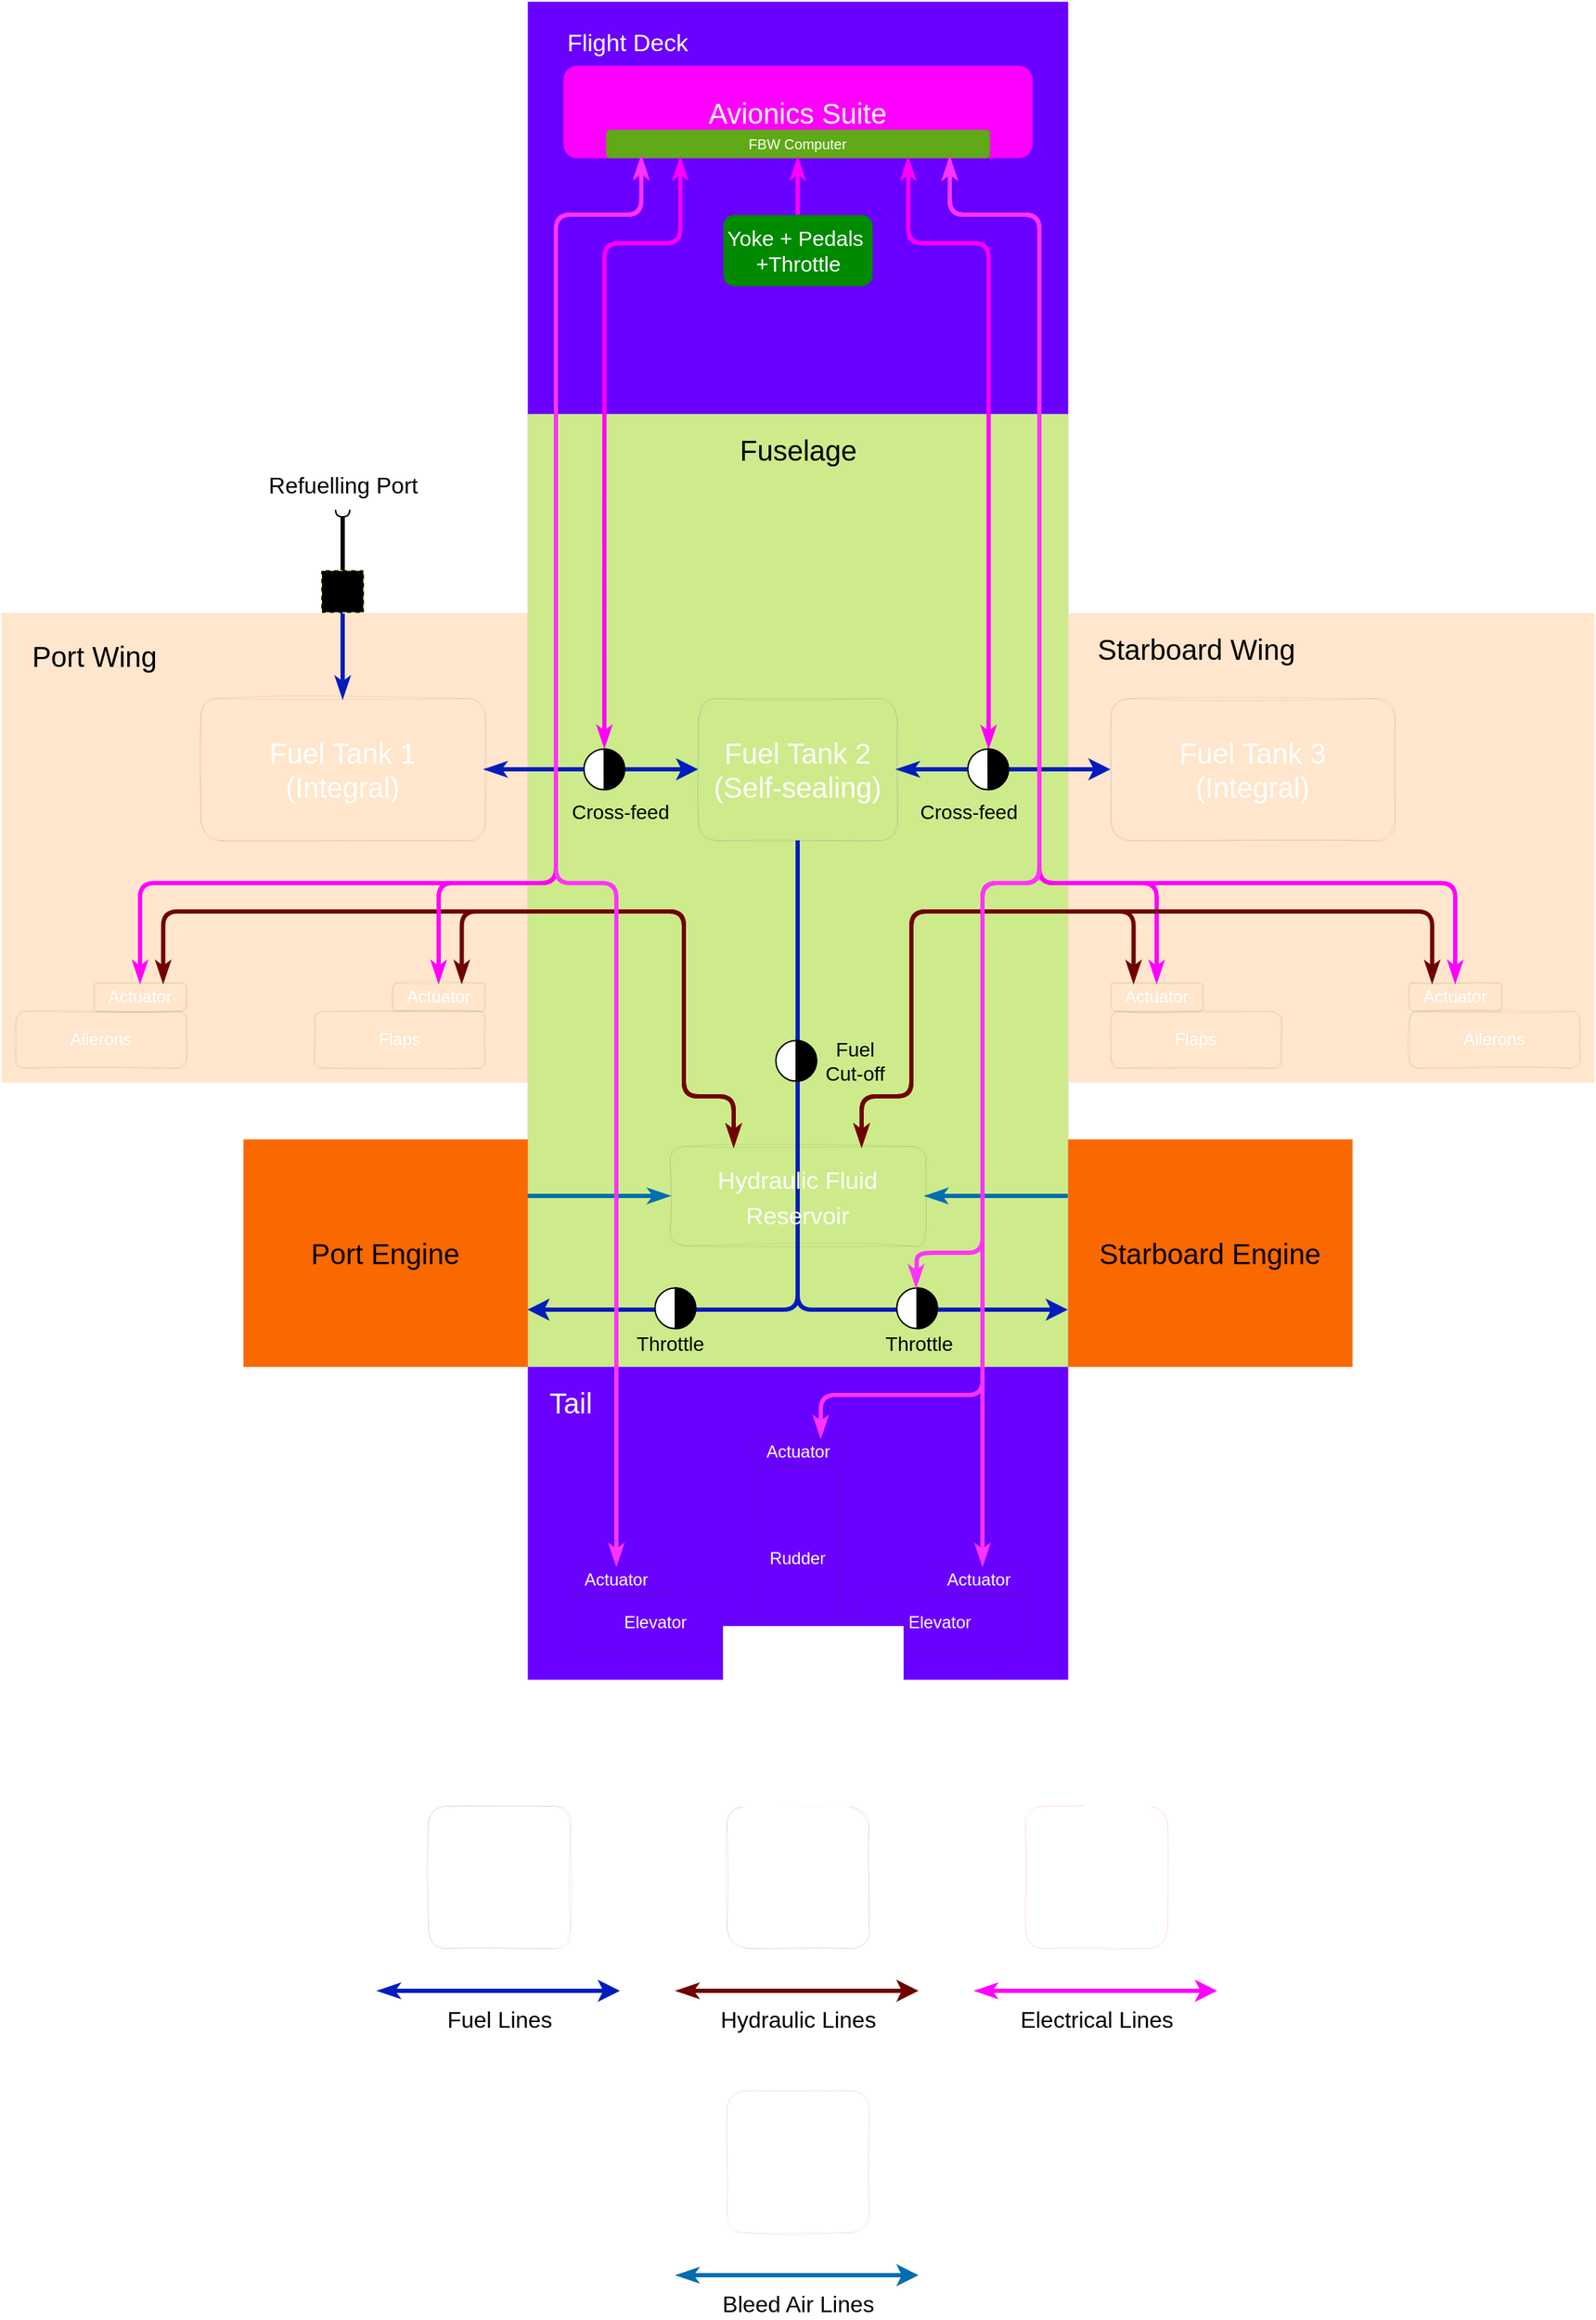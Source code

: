 <mxfile version="15.7.4" type="device"><diagram id="FfK5qRKSxhjQUm6GkQd4" name="Page-1"><mxGraphModel dx="1185" dy="672" grid="1" gridSize="10" guides="1" tooltips="1" connect="1" arrows="1" fold="1" page="1" pageScale="1" pageWidth="3300" pageHeight="2339" background="#FFFFFF" math="0" shadow="0"><root><mxCell id="0"/><mxCell id="1" parent="0"/><mxCell id="35" value="" style="rounded=0;whiteSpace=wrap;html=1;fillColor=#6a00ff;dashed=1;strokeWidth=0.01;sketch=0;strokeColor=#3700CC;fontColor=#ffffff;" parent="1" vertex="1"><mxGeometry x="1580" y="330" width="380" height="290" as="geometry"/></mxCell><mxCell id="70" value="Avionics Suite" style="rounded=1;whiteSpace=wrap;html=1;fontColor=#FFFFFF;sketch=0;fillColor=#FF00FF;strokeColor=#FF00FF;strokeWidth=0;fontSize=20;" parent="1" vertex="1"><mxGeometry x="1605" y="375" width="330" height="65" as="geometry"/></mxCell><mxCell id="85" value="FBW Computer" style="rounded=1;whiteSpace=wrap;html=1;glass=0;sketch=0;fontSize=10;strokeColor=#2D7600;strokeWidth=0;fillColor=#60a917;fontColor=#ffffff;fillStyle=hachure;" parent="1" vertex="1"><mxGeometry x="1635" y="420" width="270" height="20" as="geometry"/></mxCell><mxCell id="19" value="" style="rounded=0;whiteSpace=wrap;html=1;fillColor=#ffe6cc;dashed=1;strokeWidth=0.01;glass=0;sketch=0;strokeColor=#d79b00;fillStyle=hachure;" parent="1" vertex="1"><mxGeometry x="1210" y="760" width="370" height="330" as="geometry"/></mxCell><mxCell id="58" style="edgeStyle=orthogonalEdgeStyle;rounded=1;orthogonalLoop=1;jettySize=auto;html=1;entryX=0.5;entryY=0;entryDx=0;entryDy=0;fontSize=16;startArrow=none;startFill=0;endArrow=classicThin;endFill=1;strokeWidth=3;fillColor=#0050ef;strokeColor=#001DBC;" parent="1" source="55" target="2" edge="1"><mxGeometry relative="1" as="geometry"/></mxCell><mxCell id="55" value="" style="html=1;rounded=0;glass=0;dashed=1;sketch=0;fontSize=16;strokeColor=#FFFF99;strokeWidth=1;fillColor=#000000;direction=south;" parent="1" vertex="1"><mxGeometry x="1435" y="730" width="30" height="30" as="geometry"/></mxCell><mxCell id="22" value="" style="rounded=0;whiteSpace=wrap;html=1;fillColor=#cdeb8b;strokeColor=#36393d;dashed=1;strokeWidth=0;sketch=0;" parent="1" vertex="1"><mxGeometry x="1580" y="620" width="380" height="670" as="geometry"/></mxCell><mxCell id="45" value="" style="rounded=0;whiteSpace=wrap;html=1;fillColor=#ffe6cc;dashed=1;strokeWidth=0.01;glass=0;sketch=0;strokeColor=#d79b00;" parent="1" vertex="1"><mxGeometry x="1960" y="760" width="370" height="330" as="geometry"/></mxCell><mxCell id="43" value="" style="rounded=0;whiteSpace=wrap;html=1;fillColor=#6a00ff;dashed=1;strokeWidth=0.01;sketch=0;strokeColor=#3700CC;fillStyle=solid;fontColor=#ffffff;" parent="1" vertex="1"><mxGeometry x="1580" y="1290" width="380" height="220" as="geometry"/></mxCell><mxCell id="13" style="edgeStyle=orthogonalEdgeStyle;rounded=0;orthogonalLoop=1;jettySize=auto;html=1;entryX=0;entryY=0.5;entryDx=0;entryDy=0;startArrow=classicThin;startFill=1;strokeWidth=3;fillColor=#0050ef;strokeColor=#001DBC;" parent="1" source="2" target="3" edge="1"><mxGeometry relative="1" as="geometry"/></mxCell><mxCell id="2" value="Fuel Tank 1&lt;br style=&quot;font-size: 20px;&quot;&gt;(Integral)" style="rounded=1;whiteSpace=wrap;html=1;fillColor=#0050ef;strokeColor=#001DBC;fontColor=#FFFFFF;sketch=1;fontSize=20;strokeWidth=0.01;" parent="1" vertex="1"><mxGeometry x="1350" y="820" width="200" height="100" as="geometry"/></mxCell><mxCell id="16" style="edgeStyle=orthogonalEdgeStyle;rounded=0;orthogonalLoop=1;jettySize=auto;html=1;entryX=0;entryY=0.5;entryDx=0;entryDy=0;startArrow=classicThin;startFill=1;strokeWidth=3;fillColor=#0050ef;strokeColor=#001DBC;" parent="1" source="3" target="4" edge="1"><mxGeometry relative="1" as="geometry"/></mxCell><mxCell id="50" style="edgeStyle=orthogonalEdgeStyle;orthogonalLoop=1;jettySize=auto;html=1;entryX=1;entryY=0.75;entryDx=0;entryDy=0;fontSize=16;startArrow=none;startFill=0;strokeWidth=3;fillColor=#0050ef;strokeColor=#001DBC;rounded=1;" parent="1" source="3" target="46" edge="1"><mxGeometry relative="1" as="geometry"><Array as="points"><mxPoint x="1770" y="1250"/></Array></mxGeometry></mxCell><mxCell id="51" style="edgeStyle=orthogonalEdgeStyle;rounded=1;orthogonalLoop=1;jettySize=auto;html=1;entryX=0;entryY=0.75;entryDx=0;entryDy=0;fontSize=16;startArrow=none;startFill=0;strokeWidth=3;fillColor=#0050ef;strokeColor=#001DBC;" parent="1" source="3" target="47" edge="1"><mxGeometry relative="1" as="geometry"><Array as="points"><mxPoint x="1770" y="1250"/></Array></mxGeometry></mxCell><mxCell id="3" value="Fuel Tank 2&lt;br style=&quot;font-size: 20px;&quot;&gt;(Self-sealing)" style="rounded=1;whiteSpace=wrap;html=1;fillColor=#0050ef;strokeColor=#001DBC;fontColor=#FFFFFF;sketch=1;fontSize=20;strokeWidth=0.01;" parent="1" vertex="1"><mxGeometry x="1700" y="820" width="140" height="100" as="geometry"/></mxCell><mxCell id="4" value="Fuel Tank 3&lt;br style=&quot;font-size: 20px;&quot;&gt;(Integral)" style="rounded=1;whiteSpace=wrap;html=1;fillColor=#0050ef;strokeColor=#001DBC;fontColor=#FFFFFF;sketch=1;fontSize=20;strokeWidth=0.01;" parent="1" vertex="1"><mxGeometry x="1990" y="820" width="200" height="100" as="geometry"/></mxCell><mxCell id="7" value="Cross-feed" style="text;html=1;align=center;verticalAlign=middle;resizable=0;points=[];autosize=1;strokeColor=none;fontSize=14;" parent="1" vertex="1"><mxGeometry x="1605" y="890" width="80" height="20" as="geometry"/></mxCell><mxCell id="12" value="" style="shape=mxgraph.pid.fittings.self-operating_release_valve;html=1;pointerEvents=1;align=center;verticalLabelPosition=bottom;verticalAlign=top;dashed=0;rotation=-45;" parent="1" vertex="1"><mxGeometry x="1620" y="855" width="30" height="30" as="geometry"/></mxCell><mxCell id="82" style="edgeStyle=orthogonalEdgeStyle;rounded=1;orthogonalLoop=1;jettySize=auto;html=1;fontSize=12;startArrow=classicThin;startFill=1;endArrow=classicThin;endFill=1;strokeWidth=3;fillColor=#d80073;exitX=0.843;exitY=0.124;exitDx=0;exitDy=0;exitPerimeter=0;entryX=0.788;entryY=1.007;entryDx=0;entryDy=0;strokeColor=#FF00FF;entryPerimeter=0;" parent="1" source="15" target="85" edge="1"><mxGeometry relative="1" as="geometry"><mxPoint x="1830" y="440" as="targetPoint"/><Array as="points"><mxPoint x="1904" y="500"/><mxPoint x="1848" y="500"/></Array></mxGeometry></mxCell><mxCell id="15" value="" style="shape=mxgraph.pid.fittings.self-operating_release_valve;html=1;pointerEvents=1;align=center;verticalLabelPosition=bottom;verticalAlign=top;dashed=0;rotation=-45;" parent="1" vertex="1"><mxGeometry x="1890" y="855" width="30" height="30" as="geometry"/></mxCell><mxCell id="25" value="Port Wing" style="text;html=1;align=center;verticalAlign=middle;resizable=0;points=[];autosize=1;strokeColor=none;fontSize=20;" parent="1" vertex="1"><mxGeometry x="1225" y="775" width="100" height="30" as="geometry"/></mxCell><mxCell id="26" value="Starboard Wing" style="text;html=1;align=center;verticalAlign=middle;resizable=0;points=[];autosize=1;strokeColor=none;fontSize=20;" parent="1" vertex="1"><mxGeometry x="1975" y="770" width="150" height="30" as="geometry"/></mxCell><mxCell id="28" style="edgeStyle=orthogonalEdgeStyle;rounded=0;orthogonalLoop=1;jettySize=auto;html=1;entryX=0;entryY=0.5;entryDx=0;entryDy=0;startArrow=classicThin;startFill=1;strokeWidth=3;fillColor=#0050ef;strokeColor=#001DBC;" parent="1" edge="1"><mxGeometry relative="1" as="geometry"><mxPoint x="1475" y="1729" as="sourcePoint"/><mxPoint x="1645" y="1729" as="targetPoint"/></mxGeometry></mxCell><mxCell id="29" value="Fuel Lines" style="text;html=1;align=center;verticalAlign=middle;resizable=0;points=[];autosize=1;strokeColor=none;fontSize=16;" parent="1" vertex="1"><mxGeometry x="1515" y="1739" width="90" height="20" as="geometry"/></mxCell><mxCell id="31" style="edgeStyle=orthogonalEdgeStyle;rounded=0;orthogonalLoop=1;jettySize=auto;html=1;entryX=0;entryY=0.5;entryDx=0;entryDy=0;startArrow=classicThin;startFill=1;strokeWidth=3;fillColor=#a20025;strokeColor=#6F0000;" parent="1" edge="1"><mxGeometry relative="1" as="geometry"><mxPoint x="1685" y="1729" as="sourcePoint"/><mxPoint x="1855" y="1729" as="targetPoint"/></mxGeometry></mxCell><mxCell id="32" value="Hydraulic Lines" style="text;html=1;align=center;verticalAlign=middle;resizable=0;points=[];autosize=1;strokeColor=none;fontSize=16;" parent="1" vertex="1"><mxGeometry x="1705" y="1739" width="130" height="20" as="geometry"/></mxCell><mxCell id="33" style="edgeStyle=orthogonalEdgeStyle;rounded=0;orthogonalLoop=1;jettySize=auto;html=1;entryX=0;entryY=0.5;entryDx=0;entryDy=0;startArrow=classicThin;startFill=1;strokeWidth=3;fillColor=#d80073;strokeColor=#FF00FF;" parent="1" edge="1"><mxGeometry relative="1" as="geometry"><mxPoint x="1895" y="1729" as="sourcePoint"/><mxPoint x="2065" y="1729" as="targetPoint"/></mxGeometry></mxCell><mxCell id="34" value="Electrical Lines" style="text;html=1;align=center;verticalAlign=middle;resizable=0;points=[];autosize=1;strokeColor=none;fontSize=16;" parent="1" vertex="1"><mxGeometry x="1920" y="1739" width="120" height="20" as="geometry"/></mxCell><mxCell id="36" value="Flight Deck" style="text;html=1;align=center;verticalAlign=middle;resizable=0;points=[];autosize=1;strokeColor=none;fontSize=17;fontColor=#FFFFFF;" parent="1" vertex="1"><mxGeometry x="1600" y="345" width="100" height="30" as="geometry"/></mxCell><mxCell id="37" value="Fuel Subsystem Component" style="rounded=1;whiteSpace=wrap;html=1;fillColor=#0050ef;strokeColor=#001DBC;fontColor=#ffffff;sketch=1;strokeWidth=0;" parent="1" vertex="1"><mxGeometry x="1510" y="1599" width="100" height="100" as="geometry"/></mxCell><mxCell id="38" value="Hydraulic Subsystem Component" style="rounded=1;whiteSpace=wrap;html=1;fillColor=#a20025;fontColor=#ffffff;strokeColor=#6F0000;sketch=1;strokeWidth=0;" parent="1" vertex="1"><mxGeometry x="1720" y="1599" width="100" height="100" as="geometry"/></mxCell><mxCell id="39" value="Avionics + Control Component" style="rounded=1;whiteSpace=wrap;html=1;fontColor=#ffffff;sketch=1;fillColor=#FF00FF;strokeColor=#FF00FF;strokeWidth=0;" parent="1" vertex="1"><mxGeometry x="1930" y="1599" width="100" height="100" as="geometry"/></mxCell><mxCell id="40" style="edgeStyle=orthogonalEdgeStyle;rounded=0;orthogonalLoop=1;jettySize=auto;html=1;entryX=0;entryY=0.5;entryDx=0;entryDy=0;startArrow=classicThin;startFill=1;strokeWidth=3;fillColor=#1ba1e2;strokeColor=#006EAF;" parent="1" edge="1"><mxGeometry relative="1" as="geometry"><mxPoint x="1685" y="1929" as="sourcePoint"/><mxPoint x="1855" y="1929" as="targetPoint"/></mxGeometry></mxCell><mxCell id="41" value="Bleed Air Lines" style="text;html=1;align=center;verticalAlign=middle;resizable=0;points=[];autosize=1;strokeColor=none;fontSize=16;" parent="1" vertex="1"><mxGeometry x="1710" y="1939" width="120" height="20" as="geometry"/></mxCell><mxCell id="42" value="Pneumatic Subsystem Component" style="rounded=1;whiteSpace=wrap;html=1;fillColor=#1ba1e2;fontColor=#ffffff;strokeColor=#006EAF;sketch=1;strokeWidth=0;" parent="1" vertex="1"><mxGeometry x="1720" y="1799" width="100" height="100" as="geometry"/></mxCell><mxCell id="44" value="Tail" style="text;html=1;align=center;verticalAlign=middle;resizable=0;points=[];autosize=1;strokeColor=none;fontSize=20;fontColor=#FFFFFF;" parent="1" vertex="1"><mxGeometry x="1585" y="1300" width="50" height="30" as="geometry"/></mxCell><mxCell id="84" style="edgeStyle=orthogonalEdgeStyle;rounded=1;orthogonalLoop=1;jettySize=auto;html=1;entryX=0;entryY=0.5;entryDx=0;entryDy=0;fontSize=12;startArrow=none;startFill=0;endArrow=classicThin;endFill=1;strokeWidth=3;fillColor=#1ba1e2;strokeColor=#006EAF;exitX=1;exitY=0.25;exitDx=0;exitDy=0;" parent="1" source="46" target="80" edge="1"><mxGeometry relative="1" as="geometry"/></mxCell><mxCell id="46" value="&lt;span style=&quot;font-size: 20px&quot;&gt;Port Engine&lt;/span&gt;" style="rounded=0;whiteSpace=wrap;html=1;dashed=1;strokeWidth=0.01;glass=0;sketch=0;fontColor=#000000;strokeColor=#C73500;fillStyle=auto;fillColor=#fa6800;" parent="1" vertex="1"><mxGeometry x="1380" y="1130" width="200" height="160" as="geometry"/></mxCell><mxCell id="47" value="&lt;font style=&quot;font-size: 20px&quot;&gt;Starboard Engine&lt;/font&gt;" style="rounded=0;whiteSpace=wrap;html=1;fillColor=#fa6800;dashed=1;strokeWidth=0.01;glass=0;sketch=0;strokeColor=#C73500;fontColor=#000000;" parent="1" vertex="1"><mxGeometry x="1960" y="1130" width="200" height="160" as="geometry"/></mxCell><mxCell id="52" value="" style="shape=mxgraph.pid.fittings.self-operating_release_valve;html=1;pointerEvents=1;align=center;verticalLabelPosition=bottom;verticalAlign=top;dashed=0;rotation=-45;" parent="1" vertex="1"><mxGeometry x="1755" y="1060" width="30" height="30" as="geometry"/></mxCell><mxCell id="54" value="Fuel&lt;br style=&quot;font-size: 14px;&quot;&gt;Cut-off" style="text;html=1;align=center;verticalAlign=middle;resizable=0;points=[];autosize=1;strokeColor=none;fontSize=14;" parent="1" vertex="1"><mxGeometry x="1780" y="1055" width="60" height="40" as="geometry"/></mxCell><mxCell id="56" value="" style="endArrow=none;html=1;rounded=0;align=center;verticalAlign=top;endFill=0;labelBackgroundColor=none;endSize=2;fontSize=16;strokeWidth=3;" parent="1" source="55" target="57" edge="1"><mxGeometry relative="1" as="geometry"/></mxCell><mxCell id="57" value="" style="shape=requiredInterface;html=1;fontSize=11;align=center;fillColor=none;points=[];aspect=fixed;resizable=0;verticalAlign=bottom;labelPosition=center;verticalLabelPosition=top;flipH=1;rounded=0;glass=0;sketch=0;strokeColor=#000000;strokeWidth=1;rotation=-90;" parent="1" vertex="1"><mxGeometry x="1447.5" y="685" width="5" height="10" as="geometry"/></mxCell><mxCell id="59" value="Refuelling Port" style="text;html=1;align=center;verticalAlign=middle;resizable=0;points=[];autosize=1;strokeColor=none;fontSize=16;" parent="1" vertex="1"><mxGeometry x="1390" y="660" width="120" height="20" as="geometry"/></mxCell><mxCell id="60" value="Ailerons" style="rounded=1;whiteSpace=wrap;html=1;glass=0;sketch=1;fontSize=12;strokeColor=#005700;strokeWidth=0;fillColor=#008a00;fontColor=#ffffff;" parent="1" vertex="1"><mxGeometry x="1220" y="1040" width="120" height="40" as="geometry"/></mxCell><mxCell id="61" value="Flaps" style="rounded=1;whiteSpace=wrap;html=1;glass=0;sketch=1;fontSize=12;strokeColor=#005700;strokeWidth=0;fillColor=#008a00;fontColor=#ffffff;" parent="1" vertex="1"><mxGeometry x="1430" y="1040" width="120" height="40" as="geometry"/></mxCell><mxCell id="65" value="Flaps" style="rounded=1;whiteSpace=wrap;html=1;glass=0;sketch=1;fontSize=12;strokeColor=#005700;strokeWidth=0;fillColor=#008a00;fontColor=#ffffff;" parent="1" vertex="1"><mxGeometry x="1990" y="1040" width="120" height="40" as="geometry"/></mxCell><mxCell id="66" value="Ailerons" style="rounded=1;whiteSpace=wrap;html=1;glass=0;sketch=1;fontSize=12;strokeColor=#005700;strokeWidth=0;fillColor=#008a00;fontColor=#ffffff;" parent="1" vertex="1"><mxGeometry x="2200" y="1040" width="120" height="40" as="geometry"/></mxCell><mxCell id="bXqm5iacYrXkSUip5JHo-109" style="edgeStyle=orthogonalEdgeStyle;rounded=1;orthogonalLoop=1;jettySize=auto;html=1;startArrow=classicThin;startFill=1;endArrow=classicThin;endFill=1;strokeColor=#FF33FF;strokeWidth=3;exitX=0.75;exitY=0;exitDx=0;exitDy=0;" edge="1" parent="1" source="bXqm5iacYrXkSUip5JHo-106"><mxGeometry relative="1" as="geometry"><mxPoint x="1877" y="440" as="targetPoint"/><Array as="points"><mxPoint x="1786" y="1310"/><mxPoint x="1900" y="1310"/><mxPoint x="1900" y="950"/><mxPoint x="1940" y="950"/><mxPoint x="1940" y="480"/><mxPoint x="1877" y="480"/></Array></mxGeometry></mxCell><mxCell id="67" value="Rudder" style="rounded=1;whiteSpace=wrap;html=1;glass=0;sketch=1;fontSize=12;strokeColor=#005700;strokeWidth=0;fillColor=#008a00;fontColor=#ffffff;" parent="1" vertex="1"><mxGeometry x="1740" y="1360" width="60" height="130" as="geometry"/></mxCell><mxCell id="68" value="Elevator" style="rounded=1;whiteSpace=wrap;html=1;glass=0;sketch=1;fontSize=12;strokeColor=#005700;strokeWidth=0;fillColor=#008a00;fontColor=#ffffff;" parent="1" vertex="1"><mxGeometry x="1610" y="1450" width="120" height="40" as="geometry"/></mxCell><mxCell id="69" value="Elevator" style="rounded=1;whiteSpace=wrap;html=1;glass=0;sketch=1;fontSize=12;strokeColor=#005700;strokeWidth=0;fillColor=#008a00;fontColor=#ffffff;" parent="1" vertex="1"><mxGeometry x="1810" y="1450" width="120" height="40" as="geometry"/></mxCell><mxCell id="81" style="edgeStyle=orthogonalEdgeStyle;rounded=1;orthogonalLoop=1;jettySize=auto;html=1;fontSize=12;startArrow=classicThin;startFill=1;endArrow=classicThin;endFill=1;strokeWidth=3;fillColor=#d80073;exitX=0.25;exitY=1;exitDx=0;exitDy=0;entryX=0.843;entryY=0.113;entryDx=0;entryDy=0;entryPerimeter=0;strokeColor=#FF00FF;" parent="1" source="70" target="12" edge="1"><mxGeometry relative="1" as="geometry"><mxPoint x="1634" y="850" as="targetPoint"/><Array as="points"><mxPoint x="1688" y="500"/><mxPoint x="1634" y="500"/></Array><mxPoint x="1708" y="440" as="sourcePoint"/></mxGeometry></mxCell><mxCell id="83" style="edgeStyle=orthogonalEdgeStyle;rounded=1;orthogonalLoop=1;jettySize=auto;html=1;entryX=0.5;entryY=1;entryDx=0;entryDy=0;fontSize=12;startArrow=none;startFill=0;endArrow=classicThin;endFill=1;strokeWidth=3;fillColor=#d80073;strokeColor=#FF00FF;" parent="1" source="72" target="85" edge="1"><mxGeometry relative="1" as="geometry"/></mxCell><mxCell id="72" value="Yoke + Pedals&amp;nbsp; +Throttle" style="rounded=1;whiteSpace=wrap;html=1;glass=0;sketch=0;fontSize=15;strokeColor=#005700;strokeWidth=0;fillColor=#008a00;fontColor=#FFFFFF;" parent="1" vertex="1"><mxGeometry x="1717.5" y="480" width="105" height="50" as="geometry"/></mxCell><mxCell id="74" value="" style="shape=mxgraph.pid.fittings.self-operating_release_valve;html=1;pointerEvents=1;align=center;verticalLabelPosition=bottom;verticalAlign=top;dashed=0;rotation=-45;" parent="1" vertex="1"><mxGeometry x="1670" y="1234" width="30" height="30" as="geometry"/></mxCell><mxCell id="76" value="" style="shape=mxgraph.pid.fittings.self-operating_release_valve;html=1;pointerEvents=1;align=center;verticalLabelPosition=bottom;verticalAlign=top;dashed=0;rotation=-45;" parent="1" vertex="1"><mxGeometry x="1840" y="1234" width="30" height="30" as="geometry"/></mxCell><mxCell id="77" value="Throttle" style="text;html=1;align=center;verticalAlign=middle;resizable=0;points=[];autosize=1;strokeColor=none;fontSize=14;" parent="1" vertex="1"><mxGeometry x="1650" y="1264" width="60" height="20" as="geometry"/></mxCell><mxCell id="78" value="Throttle" style="text;html=1;align=center;verticalAlign=middle;resizable=0;points=[];autosize=1;strokeColor=none;fontSize=14;" parent="1" vertex="1"><mxGeometry x="1825" y="1264" width="60" height="20" as="geometry"/></mxCell><mxCell id="100" style="edgeStyle=orthogonalEdgeStyle;rounded=1;orthogonalLoop=1;jettySize=auto;html=1;entryX=0.25;entryY=0;entryDx=0;entryDy=0;fontSize=12;startArrow=classicThin;startFill=1;endArrow=classicThin;endFill=1;strokeColor=#6F0000;strokeWidth=3;exitX=0.75;exitY=0;exitDx=0;exitDy=0;fillColor=#a20025;" parent="1" source="80" target="92" edge="1"><mxGeometry relative="1" as="geometry"><Array as="points"><mxPoint x="1815" y="1100"/><mxPoint x="1850" y="1100"/><mxPoint x="1850" y="970"/><mxPoint x="2006" y="970"/></Array></mxGeometry></mxCell><mxCell id="80" value="&lt;font style=&quot;font-size: 17px&quot;&gt;Hydraulic Fluid Reservoir&lt;/font&gt;" style="rounded=1;whiteSpace=wrap;html=1;fillColor=#a20025;strokeColor=#6F0000;fontColor=#ffffff;sketch=1;strokeWidth=0;fontSize=20;" parent="1" vertex="1"><mxGeometry x="1680" y="1135" width="180" height="70" as="geometry"/></mxCell><mxCell id="27" value="Fuselage" style="text;html=1;align=center;verticalAlign=middle;resizable=0;points=[];autosize=1;strokeColor=none;fontSize=20;" parent="1" vertex="1"><mxGeometry x="1720" y="630" width="100" height="30" as="geometry"/></mxCell><mxCell id="98" style="edgeStyle=orthogonalEdgeStyle;rounded=1;orthogonalLoop=1;jettySize=auto;html=1;entryX=0.25;entryY=0;entryDx=0;entryDy=0;fontSize=12;startArrow=classicThin;startFill=1;endArrow=classicThin;endFill=1;strokeWidth=3;exitX=0.75;exitY=0;exitDx=0;exitDy=0;fillColor=#a20025;strokeColor=#6F0000;" parent="1" source="86" target="80" edge="1"><mxGeometry relative="1" as="geometry"><Array as="points"><mxPoint x="1324" y="970"/><mxPoint x="1690" y="970"/><mxPoint x="1690" y="1100"/><mxPoint x="1725" y="1100"/></Array></mxGeometry></mxCell><mxCell id="86" value="Actuator" style="rounded=1;whiteSpace=wrap;html=1;glass=0;sketch=1;fontSize=12;strokeColor=#005700;strokeWidth=0;fillColor=#008a00;fontColor=#ffffff;" parent="1" vertex="1"><mxGeometry x="1275" y="1020" width="65" height="20" as="geometry"/></mxCell><mxCell id="88" style="edgeStyle=orthogonalEdgeStyle;orthogonalLoop=1;jettySize=auto;html=1;fontSize=12;strokeWidth=3;rounded=1;fillColor=#d80073;startArrow=classicThin;startFill=1;endArrow=classicThin;endFill=1;strokeColor=#FF00FF;" parent="1" source="87" edge="1"><mxGeometry relative="1" as="geometry"><mxPoint x="1660" y="440" as="targetPoint"/><Array as="points"><mxPoint x="1518" y="950"/><mxPoint x="1600" y="950"/><mxPoint x="1600" y="480"/><mxPoint x="1660" y="480"/></Array></mxGeometry></mxCell><mxCell id="87" value="Actuator" style="rounded=1;whiteSpace=wrap;html=1;glass=0;sketch=1;fontSize=12;strokeColor=#005700;strokeWidth=0;fillColor=#008a00;fontColor=#ffffff;" parent="1" vertex="1"><mxGeometry x="1485" y="1020" width="65" height="20" as="geometry"/></mxCell><mxCell id="90" style="edgeStyle=orthogonalEdgeStyle;orthogonalLoop=1;jettySize=auto;html=1;fontSize=12;strokeWidth=3;rounded=1;fillColor=#d80073;startArrow=classicThin;startFill=1;endArrow=classicThin;endFill=1;exitX=0.5;exitY=0;exitDx=0;exitDy=0;strokeColor=#FF00FF;" parent="1" source="86" edge="1"><mxGeometry relative="1" as="geometry"><mxPoint x="1527.524" y="1030" as="sourcePoint"/><mxPoint x="1660" y="440" as="targetPoint"/><Array as="points"><mxPoint x="1308" y="950"/><mxPoint x="1600" y="950"/><mxPoint x="1600" y="480"/><mxPoint x="1660" y="480"/></Array></mxGeometry></mxCell><mxCell id="95" style="edgeStyle=orthogonalEdgeStyle;rounded=1;orthogonalLoop=1;jettySize=auto;html=1;fontSize=12;startArrow=classicThin;startFill=1;endArrow=classicThin;endFill=1;strokeWidth=3;fillColor=#d80073;strokeColor=#FF00FF;" parent="1" source="92" edge="1"><mxGeometry relative="1" as="geometry"><Array as="points"><mxPoint x="2022" y="950"/><mxPoint x="1940" y="950"/><mxPoint x="1940" y="480"/><mxPoint x="1877" y="480"/></Array><mxPoint x="1877" y="440" as="targetPoint"/></mxGeometry></mxCell><mxCell id="92" value="Actuator" style="rounded=1;whiteSpace=wrap;html=1;glass=0;sketch=1;fontSize=12;strokeColor=#005700;strokeWidth=0;fillColor=#008a00;fontColor=#ffffff;" parent="1" vertex="1"><mxGeometry x="1990" y="1020" width="65" height="20" as="geometry"/></mxCell><mxCell id="96" style="edgeStyle=orthogonalEdgeStyle;rounded=1;orthogonalLoop=1;jettySize=auto;html=1;fontSize=12;startArrow=classicThin;startFill=1;endArrow=classicThin;endFill=1;strokeWidth=3;fillColor=#d80073;strokeColor=#FF00FF;" parent="1" source="94" edge="1"><mxGeometry relative="1" as="geometry"><Array as="points"><mxPoint x="2232" y="950"/><mxPoint x="1940" y="950"/><mxPoint x="1940" y="480"/><mxPoint x="1877" y="480"/></Array><mxPoint x="1877" y="440" as="targetPoint"/></mxGeometry></mxCell><mxCell id="94" value="Actuator" style="rounded=1;whiteSpace=wrap;html=1;glass=0;sketch=1;fontSize=12;strokeColor=#005700;strokeWidth=0;fillColor=#008a00;fontColor=#ffffff;" parent="1" vertex="1"><mxGeometry x="2200" y="1020" width="65" height="20" as="geometry"/></mxCell><mxCell id="97" style="edgeStyle=orthogonalEdgeStyle;rounded=1;orthogonalLoop=1;jettySize=auto;html=1;fontSize=12;startArrow=none;startFill=0;endArrow=classicThin;endFill=1;strokeWidth=3;fillColor=#1ba1e2;strokeColor=#006EAF;exitX=0;exitY=0.25;exitDx=0;exitDy=0;entryX=1;entryY=0.5;entryDx=0;entryDy=0;" parent="1" source="47" target="80" edge="1"><mxGeometry relative="1" as="geometry"><mxPoint x="1590" y="1180" as="sourcePoint"/><mxPoint x="1840" y="1170" as="targetPoint"/></mxGeometry></mxCell><mxCell id="99" style="edgeStyle=orthogonalEdgeStyle;rounded=1;orthogonalLoop=1;jettySize=auto;html=1;entryX=0.25;entryY=0;entryDx=0;entryDy=0;fontSize=12;startArrow=classicThin;startFill=1;endArrow=classicThin;endFill=1;strokeWidth=3;exitX=0.75;exitY=0;exitDx=0;exitDy=0;fillColor=#a20025;strokeColor=#6F0000;" parent="1" source="87" target="80" edge="1"><mxGeometry relative="1" as="geometry"><mxPoint x="1333.75" y="1030" as="sourcePoint"/><mxPoint x="1735" y="1145.0" as="targetPoint"/><Array as="points"><mxPoint x="1534" y="970"/><mxPoint x="1690" y="970"/><mxPoint x="1690" y="1100"/><mxPoint x="1725" y="1100"/></Array></mxGeometry></mxCell><mxCell id="103" style="edgeStyle=orthogonalEdgeStyle;rounded=1;orthogonalLoop=1;jettySize=auto;html=1;entryX=0.25;entryY=0;entryDx=0;entryDy=0;fontSize=12;startArrow=classicThin;startFill=1;endArrow=classicThin;endFill=1;strokeColor=#6F0000;strokeWidth=3;exitX=0.75;exitY=0;exitDx=0;exitDy=0;fillColor=#a20025;" parent="1" source="80" target="94" edge="1"><mxGeometry relative="1" as="geometry"><mxPoint x="1845" y="1145" as="sourcePoint"/><mxPoint x="2016.25" y="1030" as="targetPoint"/><Array as="points"><mxPoint x="1815" y="1100"/><mxPoint x="1850" y="1100"/><mxPoint x="1850" y="970"/><mxPoint x="2216" y="970"/></Array></mxGeometry></mxCell><mxCell id="bXqm5iacYrXkSUip5JHo-107" style="edgeStyle=orthogonalEdgeStyle;rounded=1;orthogonalLoop=1;jettySize=auto;html=1;strokeWidth=3;strokeColor=#FF33FF;endArrow=classicThin;endFill=1;startArrow=classicThin;startFill=1;" edge="1" parent="1" source="104"><mxGeometry relative="1" as="geometry"><mxPoint x="1660" y="439" as="targetPoint"/><Array as="points"><mxPoint x="1643" y="950"/><mxPoint x="1600" y="950"/><mxPoint x="1600" y="480"/><mxPoint x="1660" y="480"/></Array></mxGeometry></mxCell><mxCell id="104" value="Actuator" style="rounded=1;whiteSpace=wrap;html=1;glass=0;sketch=1;fontSize=12;strokeColor=#005700;strokeWidth=0;fillColor=#008a00;fontColor=#ffffff;" parent="1" vertex="1"><mxGeometry x="1610" y="1430" width="65" height="20" as="geometry"/></mxCell><mxCell id="bXqm5iacYrXkSUip5JHo-108" style="edgeStyle=orthogonalEdgeStyle;rounded=1;orthogonalLoop=1;jettySize=auto;html=1;startArrow=classicThin;startFill=1;endArrow=classicThin;endFill=1;strokeColor=#FF33FF;strokeWidth=3;" edge="1" parent="1" source="105"><mxGeometry relative="1" as="geometry"><mxPoint x="1877" y="440" as="targetPoint"/><Array as="points"><mxPoint x="1900" y="950"/><mxPoint x="1940" y="950"/><mxPoint x="1940" y="480"/><mxPoint x="1877" y="480"/></Array></mxGeometry></mxCell><mxCell id="105" value="Actuator" style="rounded=1;whiteSpace=wrap;html=1;glass=0;sketch=1;fontSize=12;strokeColor=#005700;strokeWidth=0;fillColor=#008a00;fontColor=#ffffff;" parent="1" vertex="1"><mxGeometry x="1865" y="1430" width="65" height="20" as="geometry"/></mxCell><mxCell id="vnUTknMO1lJRDINnzx9c-106" value="Cross-feed" style="text;html=1;align=center;verticalAlign=middle;resizable=0;points=[];autosize=1;strokeColor=none;fontSize=14;" parent="1" vertex="1"><mxGeometry x="1850" y="890" width="80" height="20" as="geometry"/></mxCell><mxCell id="bXqm5iacYrXkSUip5JHo-106" value="Actuator" style="rounded=1;whiteSpace=wrap;html=1;glass=0;sketch=1;fontSize=12;strokeColor=#005700;strokeWidth=0;fillColor=#008a00;fontColor=#ffffff;" vertex="1" parent="1"><mxGeometry x="1737.5" y="1340" width="65" height="20" as="geometry"/></mxCell><mxCell id="bXqm5iacYrXkSUip5JHo-110" style="edgeStyle=orthogonalEdgeStyle;rounded=1;orthogonalLoop=1;jettySize=auto;html=1;startArrow=classicThin;startFill=1;endArrow=classicThin;endFill=1;strokeColor=#FF33FF;strokeWidth=3;exitX=0.812;exitY=0.108;exitDx=0;exitDy=0;exitPerimeter=0;" edge="1" parent="1" source="76"><mxGeometry relative="1" as="geometry"><mxPoint x="1853" y="1230" as="sourcePoint"/><mxPoint x="1877" y="440" as="targetPoint"/><Array as="points"><mxPoint x="1853" y="1230"/><mxPoint x="1854" y="1230"/><mxPoint x="1854" y="1210"/><mxPoint x="1900" y="1210"/><mxPoint x="1900" y="950"/><mxPoint x="1940" y="950"/><mxPoint x="1940" y="480"/><mxPoint x="1877" y="480"/></Array></mxGeometry></mxCell></root></mxGraphModel></diagram></mxfile>